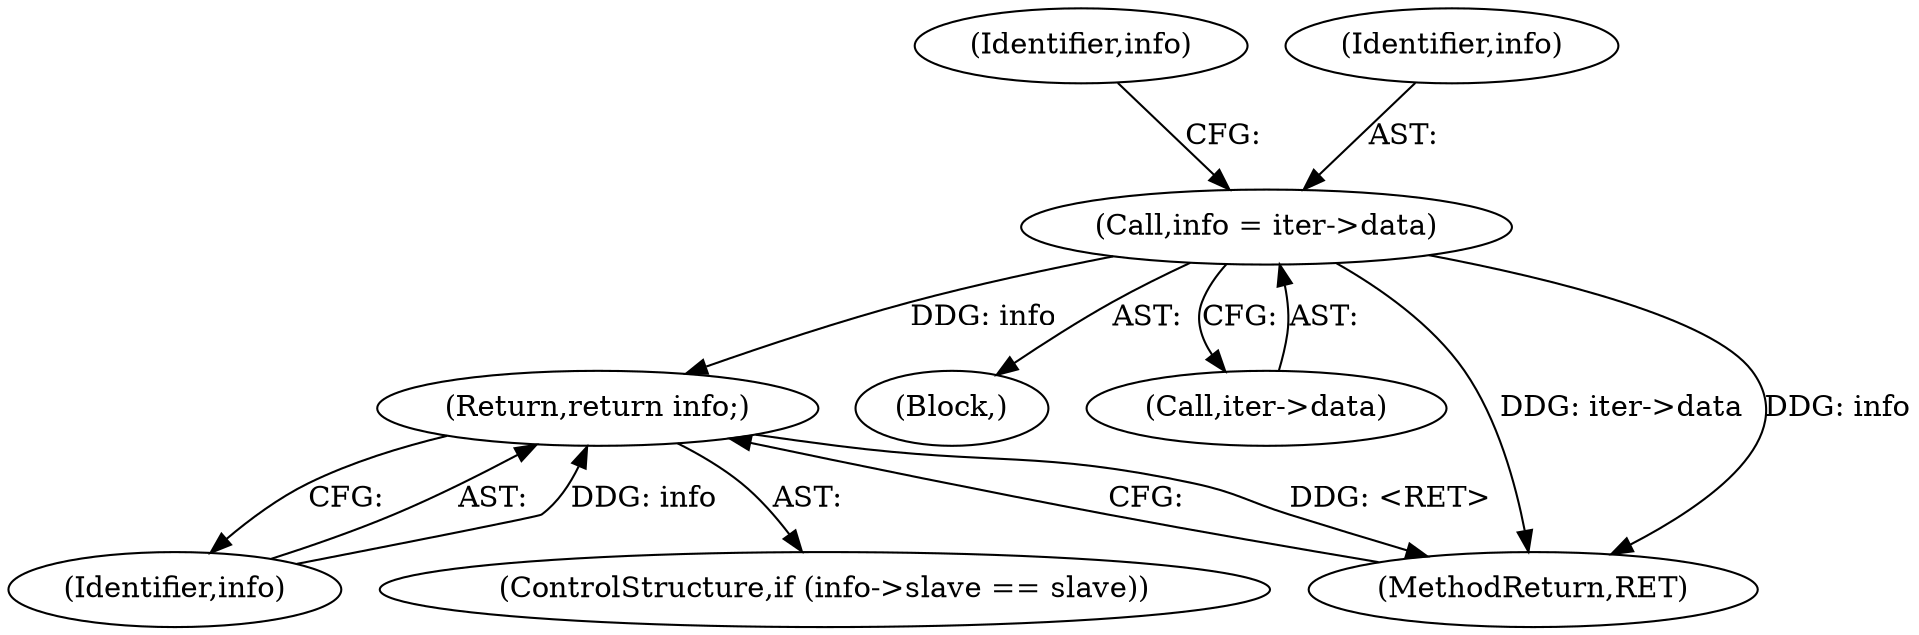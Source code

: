 digraph "0_NetworkManager_d5fc88e573fa58b93034b04d35a2454f5d28cad9@pointer" {
"1000923" [label="(Call,info = iter->data)"];
"1000934" [label="(Return,return info;)"];
"1000931" [label="(Identifier,info)"];
"1000934" [label="(Return,return info;)"];
"1000923" [label="(Call,info = iter->data)"];
"1000928" [label="(ControlStructure,if (info->slave == slave))"];
"1000922" [label="(Block,)"];
"1000925" [label="(Call,iter->data)"];
"1000924" [label="(Identifier,info)"];
"1007368" [label="(MethodReturn,RET)"];
"1000935" [label="(Identifier,info)"];
"1000923" -> "1000922"  [label="AST: "];
"1000923" -> "1000925"  [label="CFG: "];
"1000924" -> "1000923"  [label="AST: "];
"1000925" -> "1000923"  [label="AST: "];
"1000931" -> "1000923"  [label="CFG: "];
"1000923" -> "1007368"  [label="DDG: iter->data"];
"1000923" -> "1007368"  [label="DDG: info"];
"1000923" -> "1000934"  [label="DDG: info"];
"1000934" -> "1000928"  [label="AST: "];
"1000934" -> "1000935"  [label="CFG: "];
"1000935" -> "1000934"  [label="AST: "];
"1007368" -> "1000934"  [label="CFG: "];
"1000934" -> "1007368"  [label="DDG: <RET>"];
"1000935" -> "1000934"  [label="DDG: info"];
}

